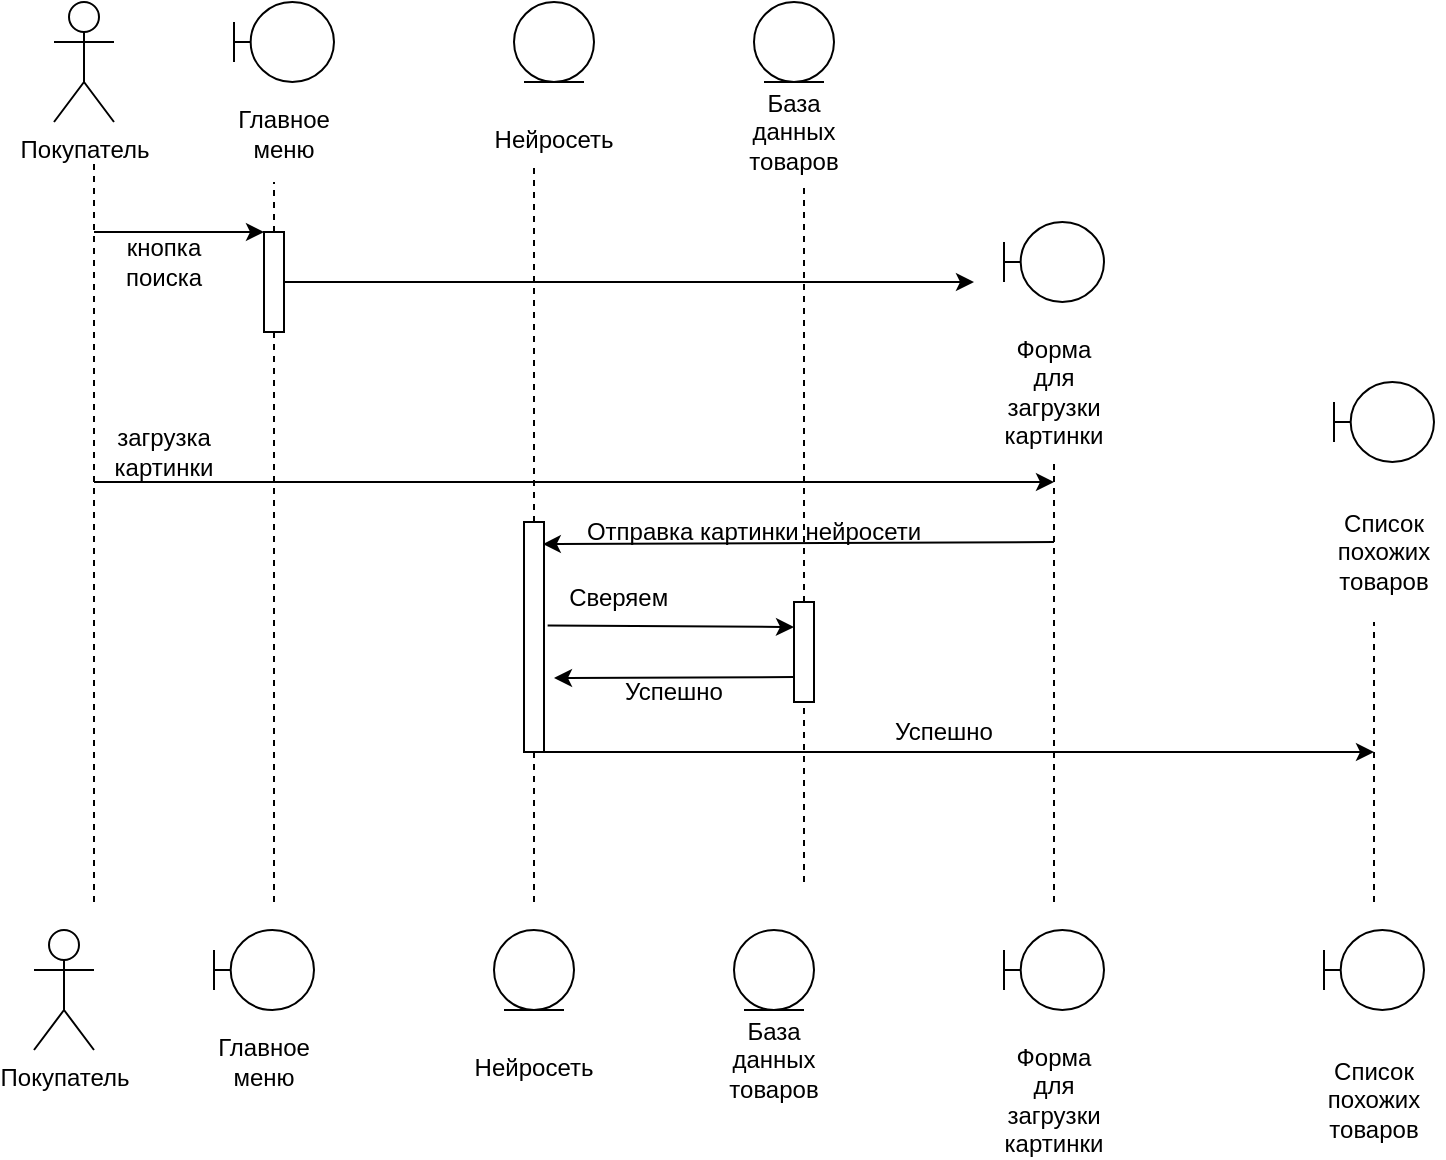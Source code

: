 <mxfile version="20.5.1" type="device"><diagram id="LO-f7P-0fbpRry06p290" name="Страница 1"><mxGraphModel dx="1038" dy="571" grid="1" gridSize="10" guides="1" tooltips="1" connect="1" arrows="1" fold="1" page="1" pageScale="1" pageWidth="827" pageHeight="1169" math="0" shadow="0"><root><mxCell id="0"/><mxCell id="1" parent="0"/><mxCell id="7xMbeGLUrzDi0n_i0Z2s-1" value="Покупатель&lt;br&gt;" style="shape=umlActor;verticalLabelPosition=bottom;verticalAlign=top;html=1;" parent="1" vertex="1"><mxGeometry x="100" y="40" width="30" height="60" as="geometry"/></mxCell><mxCell id="7xMbeGLUrzDi0n_i0Z2s-6" value="Форма для загрузки картинки" style="text;html=1;strokeColor=none;fillColor=none;align=center;verticalAlign=middle;whiteSpace=wrap;rounded=0;" parent="1" vertex="1"><mxGeometry x="570" y="220" width="60" height="30" as="geometry"/></mxCell><mxCell id="7xMbeGLUrzDi0n_i0Z2s-9" value="Нейросеть" style="text;html=1;strokeColor=none;fillColor=none;align=center;verticalAlign=middle;whiteSpace=wrap;rounded=0;" parent="1" vertex="1"><mxGeometry x="320" y="96" width="60" height="25" as="geometry"/></mxCell><mxCell id="7xMbeGLUrzDi0n_i0Z2s-12" value="База данных товаров" style="text;html=1;strokeColor=none;fillColor=none;align=center;verticalAlign=middle;whiteSpace=wrap;rounded=0;" parent="1" vertex="1"><mxGeometry x="440" y="90" width="60" height="30" as="geometry"/></mxCell><mxCell id="7xMbeGLUrzDi0n_i0Z2s-13" value="" style="ellipse;shape=umlEntity;whiteSpace=wrap;html=1;" parent="1" vertex="1"><mxGeometry x="330" y="40" width="40" height="40" as="geometry"/></mxCell><mxCell id="7xMbeGLUrzDi0n_i0Z2s-14" value="" style="ellipse;shape=umlEntity;whiteSpace=wrap;html=1;" parent="1" vertex="1"><mxGeometry x="450" y="40" width="40" height="40" as="geometry"/></mxCell><mxCell id="7xMbeGLUrzDi0n_i0Z2s-15" value="" style="shape=umlBoundary;whiteSpace=wrap;html=1;" parent="1" vertex="1"><mxGeometry x="575" y="150" width="50" height="40" as="geometry"/></mxCell><mxCell id="7xMbeGLUrzDi0n_i0Z2s-17" value="" style="shape=umlBoundary;whiteSpace=wrap;html=1;" parent="1" vertex="1"><mxGeometry x="190" y="40" width="50" height="40" as="geometry"/></mxCell><mxCell id="7xMbeGLUrzDi0n_i0Z2s-18" value="Главное меню" style="text;html=1;strokeColor=none;fillColor=none;align=center;verticalAlign=middle;whiteSpace=wrap;rounded=0;" parent="1" vertex="1"><mxGeometry x="185" y="91" width="60" height="30" as="geometry"/></mxCell><mxCell id="7xMbeGLUrzDi0n_i0Z2s-20" value="" style="shape=umlBoundary;whiteSpace=wrap;html=1;" parent="1" vertex="1"><mxGeometry x="740" y="230" width="50" height="40" as="geometry"/></mxCell><mxCell id="7xMbeGLUrzDi0n_i0Z2s-22" value="Список похожих товаров" style="text;html=1;strokeColor=none;fillColor=none;align=center;verticalAlign=middle;whiteSpace=wrap;rounded=0;" parent="1" vertex="1"><mxGeometry x="735" y="300" width="60" height="30" as="geometry"/></mxCell><mxCell id="7xMbeGLUrzDi0n_i0Z2s-23" value="Покупатель&lt;br&gt;" style="shape=umlActor;verticalLabelPosition=bottom;verticalAlign=top;html=1;" parent="1" vertex="1"><mxGeometry x="90" y="504" width="30" height="60" as="geometry"/></mxCell><mxCell id="7xMbeGLUrzDi0n_i0Z2s-24" value="Нейросеть" style="text;html=1;strokeColor=none;fillColor=none;align=center;verticalAlign=middle;whiteSpace=wrap;rounded=0;" parent="1" vertex="1"><mxGeometry x="310" y="560" width="60" height="25" as="geometry"/></mxCell><mxCell id="7xMbeGLUrzDi0n_i0Z2s-25" value="База данных товаров" style="text;html=1;strokeColor=none;fillColor=none;align=center;verticalAlign=middle;whiteSpace=wrap;rounded=0;" parent="1" vertex="1"><mxGeometry x="430" y="554" width="60" height="30" as="geometry"/></mxCell><mxCell id="7xMbeGLUrzDi0n_i0Z2s-26" value="" style="ellipse;shape=umlEntity;whiteSpace=wrap;html=1;" parent="1" vertex="1"><mxGeometry x="320" y="504" width="40" height="40" as="geometry"/></mxCell><mxCell id="7xMbeGLUrzDi0n_i0Z2s-27" value="" style="ellipse;shape=umlEntity;whiteSpace=wrap;html=1;" parent="1" vertex="1"><mxGeometry x="440" y="504" width="40" height="40" as="geometry"/></mxCell><mxCell id="7xMbeGLUrzDi0n_i0Z2s-28" value="" style="shape=umlBoundary;whiteSpace=wrap;html=1;" parent="1" vertex="1"><mxGeometry x="180" y="504" width="50" height="40" as="geometry"/></mxCell><mxCell id="7xMbeGLUrzDi0n_i0Z2s-29" value="Главное меню" style="text;html=1;strokeColor=none;fillColor=none;align=center;verticalAlign=middle;whiteSpace=wrap;rounded=0;" parent="1" vertex="1"><mxGeometry x="175" y="555" width="60" height="30" as="geometry"/></mxCell><mxCell id="7xMbeGLUrzDi0n_i0Z2s-30" value="Форма для загрузки картинки" style="text;html=1;strokeColor=none;fillColor=none;align=center;verticalAlign=middle;whiteSpace=wrap;rounded=0;" parent="1" vertex="1"><mxGeometry x="570" y="574" width="60" height="30" as="geometry"/></mxCell><mxCell id="7xMbeGLUrzDi0n_i0Z2s-31" value="" style="shape=umlBoundary;whiteSpace=wrap;html=1;" parent="1" vertex="1"><mxGeometry x="575" y="504" width="50" height="40" as="geometry"/></mxCell><mxCell id="7xMbeGLUrzDi0n_i0Z2s-32" value="" style="shape=umlBoundary;whiteSpace=wrap;html=1;" parent="1" vertex="1"><mxGeometry x="735" y="504" width="50" height="40" as="geometry"/></mxCell><mxCell id="7xMbeGLUrzDi0n_i0Z2s-33" value="Список похожих товаров" style="text;html=1;strokeColor=none;fillColor=none;align=center;verticalAlign=middle;whiteSpace=wrap;rounded=0;" parent="1" vertex="1"><mxGeometry x="730" y="574" width="60" height="30" as="geometry"/></mxCell><mxCell id="7xMbeGLUrzDi0n_i0Z2s-34" value="" style="endArrow=none;dashed=1;html=1;rounded=0;" parent="1" edge="1"><mxGeometry width="50" height="50" relative="1" as="geometry"><mxPoint x="120" y="490" as="sourcePoint"/><mxPoint x="120" y="120" as="targetPoint"/></mxGeometry></mxCell><mxCell id="7xMbeGLUrzDi0n_i0Z2s-35" value="" style="endArrow=none;dashed=1;html=1;rounded=0;" parent="1" edge="1"><mxGeometry width="50" height="50" relative="1" as="geometry"><mxPoint x="600" y="490" as="sourcePoint"/><mxPoint x="600" y="270" as="targetPoint"/></mxGeometry></mxCell><mxCell id="7xMbeGLUrzDi0n_i0Z2s-36" value="" style="endArrow=none;dashed=1;html=1;rounded=0;startArrow=none;" parent="1" source="7xMbeGLUrzDi0n_i0Z2s-52" edge="1"><mxGeometry width="50" height="50" relative="1" as="geometry"><mxPoint x="480" y="480" as="sourcePoint"/><mxPoint x="475" y="130" as="targetPoint"/></mxGeometry></mxCell><mxCell id="7xMbeGLUrzDi0n_i0Z2s-37" value="" style="endArrow=none;dashed=1;html=1;rounded=0;startArrow=none;" parent="1" source="7xMbeGLUrzDi0n_i0Z2s-40" edge="1"><mxGeometry width="50" height="50" relative="1" as="geometry"><mxPoint x="210" y="490" as="sourcePoint"/><mxPoint x="210" y="130" as="targetPoint"/></mxGeometry></mxCell><mxCell id="7xMbeGLUrzDi0n_i0Z2s-38" value="" style="endArrow=none;dashed=1;html=1;rounded=0;startArrow=none;" parent="1" source="7xMbeGLUrzDi0n_i0Z2s-49" edge="1"><mxGeometry width="50" height="50" relative="1" as="geometry"><mxPoint x="340" y="490" as="sourcePoint"/><mxPoint x="340" y="120" as="targetPoint"/></mxGeometry></mxCell><mxCell id="7xMbeGLUrzDi0n_i0Z2s-39" value="" style="endArrow=none;dashed=1;html=1;rounded=0;" parent="1" edge="1"><mxGeometry width="50" height="50" relative="1" as="geometry"><mxPoint x="760" y="490" as="sourcePoint"/><mxPoint x="760" y="350" as="targetPoint"/></mxGeometry></mxCell><mxCell id="7xMbeGLUrzDi0n_i0Z2s-40" value="" style="rounded=0;whiteSpace=wrap;html=1;rotation=-90;" parent="1" vertex="1"><mxGeometry x="185" y="175" width="50" height="10" as="geometry"/></mxCell><mxCell id="7xMbeGLUrzDi0n_i0Z2s-41" value="" style="endArrow=none;dashed=1;html=1;rounded=0;" parent="1" target="7xMbeGLUrzDi0n_i0Z2s-40" edge="1"><mxGeometry width="50" height="50" relative="1" as="geometry"><mxPoint x="210" y="490" as="sourcePoint"/><mxPoint x="210" y="130" as="targetPoint"/></mxGeometry></mxCell><mxCell id="7xMbeGLUrzDi0n_i0Z2s-42" value="" style="endArrow=classic;html=1;rounded=0;entryX=1;entryY=0;entryDx=0;entryDy=0;startArrow=none;exitX=1;exitY=0;exitDx=0;exitDy=0;" parent="1" source="7xMbeGLUrzDi0n_i0Z2s-46" target="7xMbeGLUrzDi0n_i0Z2s-40" edge="1"><mxGeometry width="50" height="50" relative="1" as="geometry"><mxPoint x="120" y="155" as="sourcePoint"/><mxPoint x="440" y="265" as="targetPoint"/></mxGeometry></mxCell><mxCell id="7xMbeGLUrzDi0n_i0Z2s-43" value="" style="endArrow=classic;html=1;rounded=0;exitX=0.5;exitY=1;exitDx=0;exitDy=0;" parent="1" source="7xMbeGLUrzDi0n_i0Z2s-40" edge="1"><mxGeometry width="50" height="50" relative="1" as="geometry"><mxPoint x="390" y="360" as="sourcePoint"/><mxPoint x="560" y="180" as="targetPoint"/></mxGeometry></mxCell><mxCell id="7xMbeGLUrzDi0n_i0Z2s-44" value="" style="endArrow=classic;html=1;rounded=0;" parent="1" edge="1"><mxGeometry width="50" height="50" relative="1" as="geometry"><mxPoint x="120" y="280" as="sourcePoint"/><mxPoint x="600" y="280" as="targetPoint"/></mxGeometry></mxCell><mxCell id="7xMbeGLUrzDi0n_i0Z2s-45" value="загрузка картинки" style="text;html=1;strokeColor=none;fillColor=none;align=center;verticalAlign=middle;whiteSpace=wrap;rounded=0;" parent="1" vertex="1"><mxGeometry x="120" y="250" width="70" height="30" as="geometry"/></mxCell><mxCell id="7xMbeGLUrzDi0n_i0Z2s-46" value="кнопка поиска" style="text;html=1;strokeColor=none;fillColor=none;align=center;verticalAlign=middle;whiteSpace=wrap;rounded=0;" parent="1" vertex="1"><mxGeometry x="125" y="155" width="60" height="30" as="geometry"/></mxCell><mxCell id="7xMbeGLUrzDi0n_i0Z2s-47" value="" style="endArrow=none;html=1;rounded=0;entryX=1;entryY=0;entryDx=0;entryDy=0;" parent="1" target="7xMbeGLUrzDi0n_i0Z2s-46" edge="1"><mxGeometry width="50" height="50" relative="1" as="geometry"><mxPoint x="120" y="155" as="sourcePoint"/><mxPoint x="205" y="155" as="targetPoint"/></mxGeometry></mxCell><mxCell id="7xMbeGLUrzDi0n_i0Z2s-49" value="" style="rounded=0;whiteSpace=wrap;html=1;rotation=-90;" parent="1" vertex="1"><mxGeometry x="282.5" y="352.5" width="115" height="10" as="geometry"/></mxCell><mxCell id="7xMbeGLUrzDi0n_i0Z2s-50" value="" style="endArrow=none;dashed=1;html=1;rounded=0;" parent="1" target="7xMbeGLUrzDi0n_i0Z2s-49" edge="1"><mxGeometry width="50" height="50" relative="1" as="geometry"><mxPoint x="340" y="490" as="sourcePoint"/><mxPoint x="340" y="120" as="targetPoint"/></mxGeometry></mxCell><mxCell id="7xMbeGLUrzDi0n_i0Z2s-51" value="" style="endArrow=classic;html=1;rounded=0;entryX=0.904;entryY=0.94;entryDx=0;entryDy=0;entryPerimeter=0;" parent="1" target="7xMbeGLUrzDi0n_i0Z2s-49" edge="1"><mxGeometry width="50" height="50" relative="1" as="geometry"><mxPoint x="600" y="310" as="sourcePoint"/><mxPoint x="440" y="300" as="targetPoint"/></mxGeometry></mxCell><mxCell id="7xMbeGLUrzDi0n_i0Z2s-52" value="" style="rounded=0;whiteSpace=wrap;html=1;rotation=-90;" parent="1" vertex="1"><mxGeometry x="450" y="360" width="50" height="10" as="geometry"/></mxCell><mxCell id="7xMbeGLUrzDi0n_i0Z2s-54" value="" style="endArrow=none;dashed=1;html=1;rounded=0;" parent="1" target="7xMbeGLUrzDi0n_i0Z2s-52" edge="1"><mxGeometry width="50" height="50" relative="1" as="geometry"><mxPoint x="475" y="480" as="sourcePoint"/><mxPoint x="480" y="130" as="targetPoint"/></mxGeometry></mxCell><mxCell id="7xMbeGLUrzDi0n_i0Z2s-60" value="" style="endArrow=classic;html=1;rounded=0;entryX=0.75;entryY=0;entryDx=0;entryDy=0;exitX=0.55;exitY=1.18;exitDx=0;exitDy=0;exitPerimeter=0;" parent="1" source="7xMbeGLUrzDi0n_i0Z2s-49" target="7xMbeGLUrzDi0n_i0Z2s-52" edge="1"><mxGeometry width="50" height="50" relative="1" as="geometry"><mxPoint x="350" y="365" as="sourcePoint"/><mxPoint x="440" y="300" as="targetPoint"/></mxGeometry></mxCell><mxCell id="7xMbeGLUrzDi0n_i0Z2s-61" value="" style="endArrow=classic;html=1;rounded=0;exitX=0;exitY=0.75;exitDx=0;exitDy=0;" parent="1" source="7xMbeGLUrzDi0n_i0Z2s-49" edge="1"><mxGeometry width="50" height="50" relative="1" as="geometry"><mxPoint x="390" y="350" as="sourcePoint"/><mxPoint x="760" y="415" as="targetPoint"/></mxGeometry></mxCell><mxCell id="7xMbeGLUrzDi0n_i0Z2s-62" value="Отправка картинки нейросети" style="text;html=1;strokeColor=none;fillColor=none;align=center;verticalAlign=middle;whiteSpace=wrap;rounded=0;" parent="1" vertex="1"><mxGeometry x="360" y="290" width="180" height="30" as="geometry"/></mxCell><mxCell id="7xMbeGLUrzDi0n_i0Z2s-63" value="Сверяем&amp;nbsp;" style="text;html=1;strokeColor=none;fillColor=none;align=center;verticalAlign=middle;whiteSpace=wrap;rounded=0;" parent="1" vertex="1"><mxGeometry x="354" y="322.5" width="60" height="30" as="geometry"/></mxCell><mxCell id="7xMbeGLUrzDi0n_i0Z2s-66" value="" style="endArrow=classic;html=1;rounded=0;exitX=0.25;exitY=0;exitDx=0;exitDy=0;" parent="1" source="7xMbeGLUrzDi0n_i0Z2s-52" edge="1"><mxGeometry width="50" height="50" relative="1" as="geometry"><mxPoint x="390" y="330" as="sourcePoint"/><mxPoint x="350" y="378" as="targetPoint"/></mxGeometry></mxCell><mxCell id="7xMbeGLUrzDi0n_i0Z2s-67" value="Успешно" style="text;html=1;strokeColor=none;fillColor=none;align=center;verticalAlign=middle;whiteSpace=wrap;rounded=0;" parent="1" vertex="1"><mxGeometry x="390" y="380" width="40" height="10" as="geometry"/></mxCell><mxCell id="7xMbeGLUrzDi0n_i0Z2s-70" value="Успешно" style="text;html=1;strokeColor=none;fillColor=none;align=center;verticalAlign=middle;whiteSpace=wrap;rounded=0;" parent="1" vertex="1"><mxGeometry x="515" y="390" width="60" height="30" as="geometry"/></mxCell></root></mxGraphModel></diagram></mxfile>